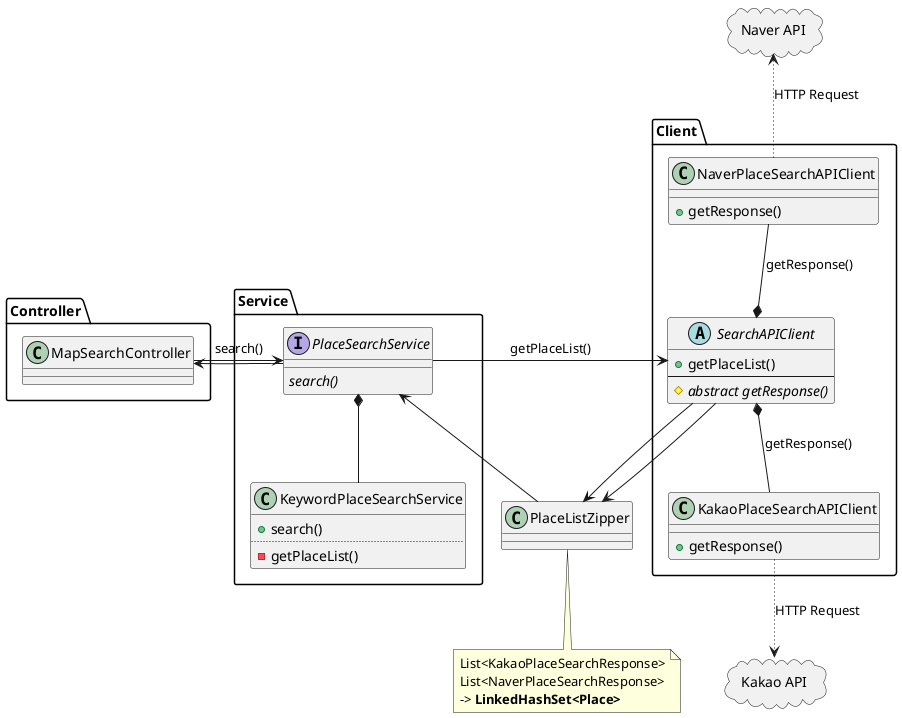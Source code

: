 @startuml

package Controller <<Folder>> {
  class MapSearchController
}

package Service <<Folder>> {
  interface PlaceSearchService {
    {abstract} search()
  }
  class KeywordPlaceSearchService {
    + search()
    ..
    - getPlaceList()
  }
}

MapSearchController -> PlaceSearchService : search()
MapSearchController <- PlaceSearchService

PlaceSearchService *-d- KeywordPlaceSearchService

package Client <<Folder>> {
  abstract class SearchAPIClient {
      + getPlaceList()
      --
      # {abstract} abstract getResponse()
  }
  class KakaoPlaceSearchAPIClient {
    + getResponse()
  }
  class NaverPlaceSearchAPIClient {
    + getResponse()
  }
}

package "Kakao API" <<Cloud>> {
}

package "Naver API" <<Cloud>> {
}

PlaceSearchService -> SearchAPIClient: getPlaceList()


KakaoPlaceSearchAPIClient -[dotted]-> "Kakao API" : HTTP Request
SearchAPIClient *-d- KakaoPlaceSearchAPIClient : getResponse()
NaverPlaceSearchAPIClient -d-* SearchAPIClient : getResponse()
"Naver API" <-[dotted]- NaverPlaceSearchAPIClient : HTTP Request


class PlaceListZipper

PlaceListZipper --> PlaceSearchService
SearchAPIClient --> PlaceListZipper
SearchAPIClient --> PlaceListZipper

note bottom
List<KakaoPlaceSearchResponse>
List<NaverPlaceSearchResponse>
-> <b>LinkedHashSet<Place></b>
end note

@enduml